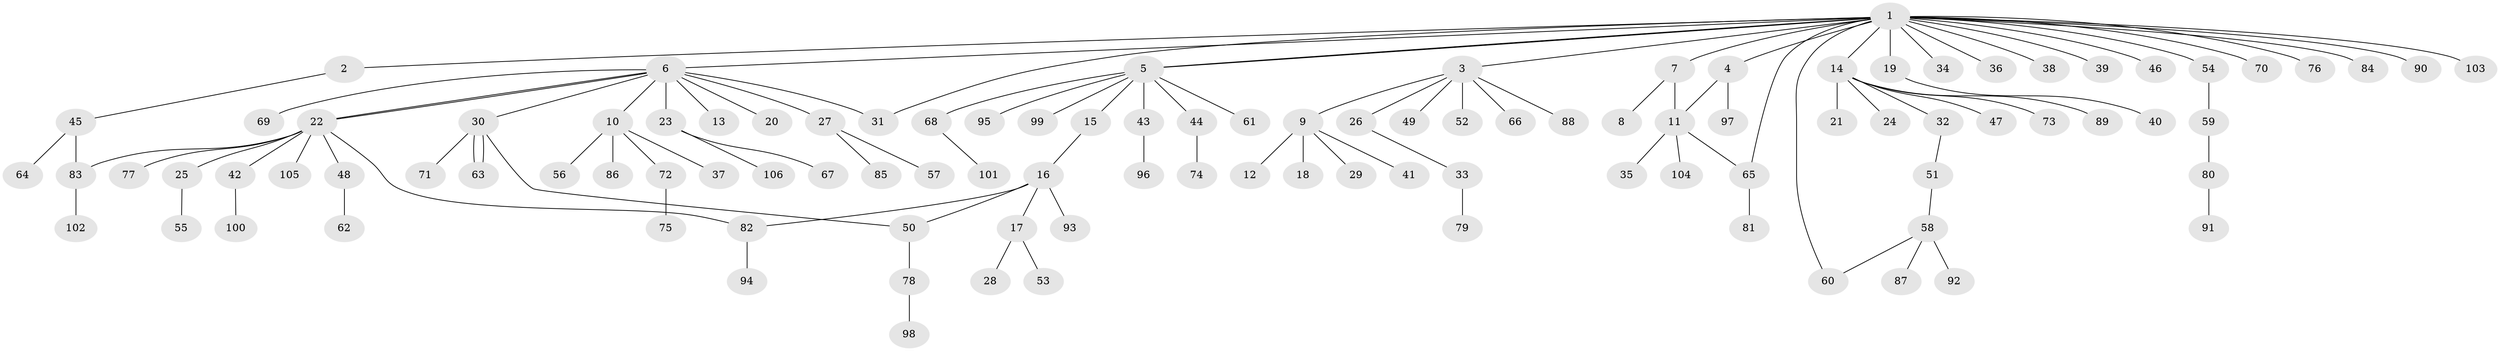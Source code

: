 // Generated by graph-tools (version 1.1) at 2025/26/03/09/25 03:26:02]
// undirected, 106 vertices, 115 edges
graph export_dot {
graph [start="1"]
  node [color=gray90,style=filled];
  1;
  2;
  3;
  4;
  5;
  6;
  7;
  8;
  9;
  10;
  11;
  12;
  13;
  14;
  15;
  16;
  17;
  18;
  19;
  20;
  21;
  22;
  23;
  24;
  25;
  26;
  27;
  28;
  29;
  30;
  31;
  32;
  33;
  34;
  35;
  36;
  37;
  38;
  39;
  40;
  41;
  42;
  43;
  44;
  45;
  46;
  47;
  48;
  49;
  50;
  51;
  52;
  53;
  54;
  55;
  56;
  57;
  58;
  59;
  60;
  61;
  62;
  63;
  64;
  65;
  66;
  67;
  68;
  69;
  70;
  71;
  72;
  73;
  74;
  75;
  76;
  77;
  78;
  79;
  80;
  81;
  82;
  83;
  84;
  85;
  86;
  87;
  88;
  89;
  90;
  91;
  92;
  93;
  94;
  95;
  96;
  97;
  98;
  99;
  100;
  101;
  102;
  103;
  104;
  105;
  106;
  1 -- 2;
  1 -- 3;
  1 -- 4;
  1 -- 5;
  1 -- 5;
  1 -- 6;
  1 -- 7;
  1 -- 14;
  1 -- 19;
  1 -- 31;
  1 -- 34;
  1 -- 36;
  1 -- 38;
  1 -- 39;
  1 -- 46;
  1 -- 54;
  1 -- 60;
  1 -- 65;
  1 -- 70;
  1 -- 76;
  1 -- 84;
  1 -- 90;
  1 -- 103;
  2 -- 45;
  3 -- 9;
  3 -- 26;
  3 -- 49;
  3 -- 52;
  3 -- 66;
  3 -- 88;
  4 -- 11;
  4 -- 97;
  5 -- 15;
  5 -- 43;
  5 -- 44;
  5 -- 61;
  5 -- 68;
  5 -- 95;
  5 -- 99;
  6 -- 10;
  6 -- 13;
  6 -- 20;
  6 -- 22;
  6 -- 22;
  6 -- 23;
  6 -- 27;
  6 -- 30;
  6 -- 31;
  6 -- 69;
  7 -- 8;
  7 -- 11;
  9 -- 12;
  9 -- 18;
  9 -- 29;
  9 -- 41;
  10 -- 37;
  10 -- 56;
  10 -- 72;
  10 -- 86;
  11 -- 35;
  11 -- 65;
  11 -- 104;
  14 -- 21;
  14 -- 24;
  14 -- 32;
  14 -- 47;
  14 -- 73;
  14 -- 89;
  15 -- 16;
  16 -- 17;
  16 -- 50;
  16 -- 82;
  16 -- 93;
  17 -- 28;
  17 -- 53;
  19 -- 40;
  22 -- 25;
  22 -- 42;
  22 -- 48;
  22 -- 77;
  22 -- 82;
  22 -- 83;
  22 -- 105;
  23 -- 67;
  23 -- 106;
  25 -- 55;
  26 -- 33;
  27 -- 57;
  27 -- 85;
  30 -- 50;
  30 -- 63;
  30 -- 63;
  30 -- 71;
  32 -- 51;
  33 -- 79;
  42 -- 100;
  43 -- 96;
  44 -- 74;
  45 -- 64;
  45 -- 83;
  48 -- 62;
  50 -- 78;
  51 -- 58;
  54 -- 59;
  58 -- 60;
  58 -- 87;
  58 -- 92;
  59 -- 80;
  65 -- 81;
  68 -- 101;
  72 -- 75;
  78 -- 98;
  80 -- 91;
  82 -- 94;
  83 -- 102;
}
